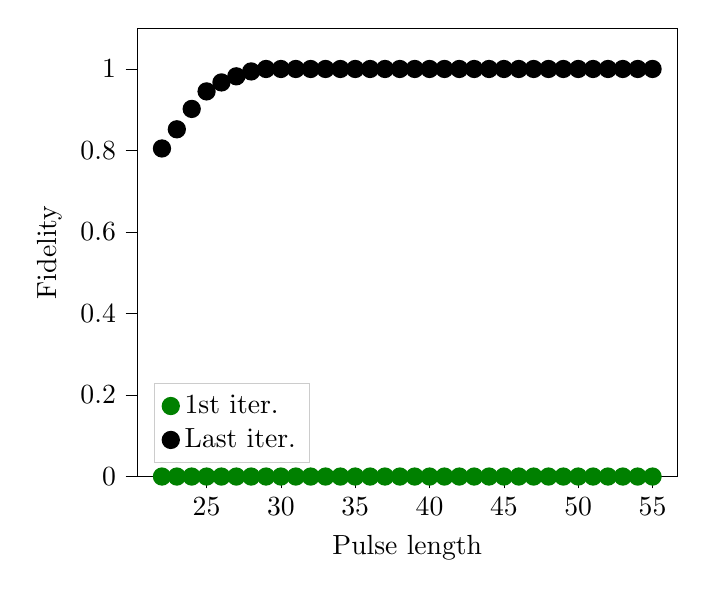% This file was created by matplotlib2tikz v0.7.4.
\begin{tikzpicture}

\begin{axis}[
legend cell align={left},
legend style={at={(0.03,0.03)}, anchor=south west, draw=white!80.0!black},
tick align=outside,
tick pos=left,
x grid style={white!69.02!black},
xlabel={Pulse length},
xmin=20.35, xmax=56.65,
xtick style={color=black},
y grid style={white!69.02!black},
ylabel={Fidelity},
ymin=0, ymax=1.1,
ytick style={color=black}
]
\addplot [semithick, green!50.0!black, mark=*, mark size=3, mark options={solid}, only marks]
table {%
50 8.549e-10
55 4.865e-10
53 6.055e-10
54 5.423e-10
49 9.635e-10
51 7.61e-10
52 6.782e-10
47 1.233e-09
48 1.089e-09
45 1.594e-09
46 1.399e-09
42 2.391e-09
43 2.08e-09
44 1.819e-09
40 3.181e-09
41 2.756e-09
38 4.301e-09
39 3.69e-09
36 5.884e-09
37 5.021e-09
35 6.943e-09
34 8.217e-09
33 9.746e-09
32 1.165e-08
31 1.402e-08
30 1.688e-08
29 2.047e-08
28 2.508e-08
27 3.076e-08
26 3.791e-08
25 4.735e-08
24 5.96e-08
23 7.53e-08
22 9.613e-08
};
\addlegendentry{1st iter.}
\addplot [semithick, black, mark=*, mark size=3, mark options={solid}, only marks]
table {%
50 1.0
55 1.0
53 1.0
54 1.0
49 1.0
51 1.0
52 1.0
47 1.0
48 1.0
45 1.0
46 1.0
42 1.0
43 1.0
44 1.0
40 1.0
41 1.0
38 1.0
39 1.0
36 1.0
37 1.0
35 1.0
34 1.0
33 1.0
32 1.0
31 1.0
30 1.0
29 1.0
28 0.994
27 0.982
26 0.967
25 0.945
24 0.902
23 0.852
22 0.805
};
\addlegendentry{Last iter.}
\end{axis}

\end{tikzpicture}